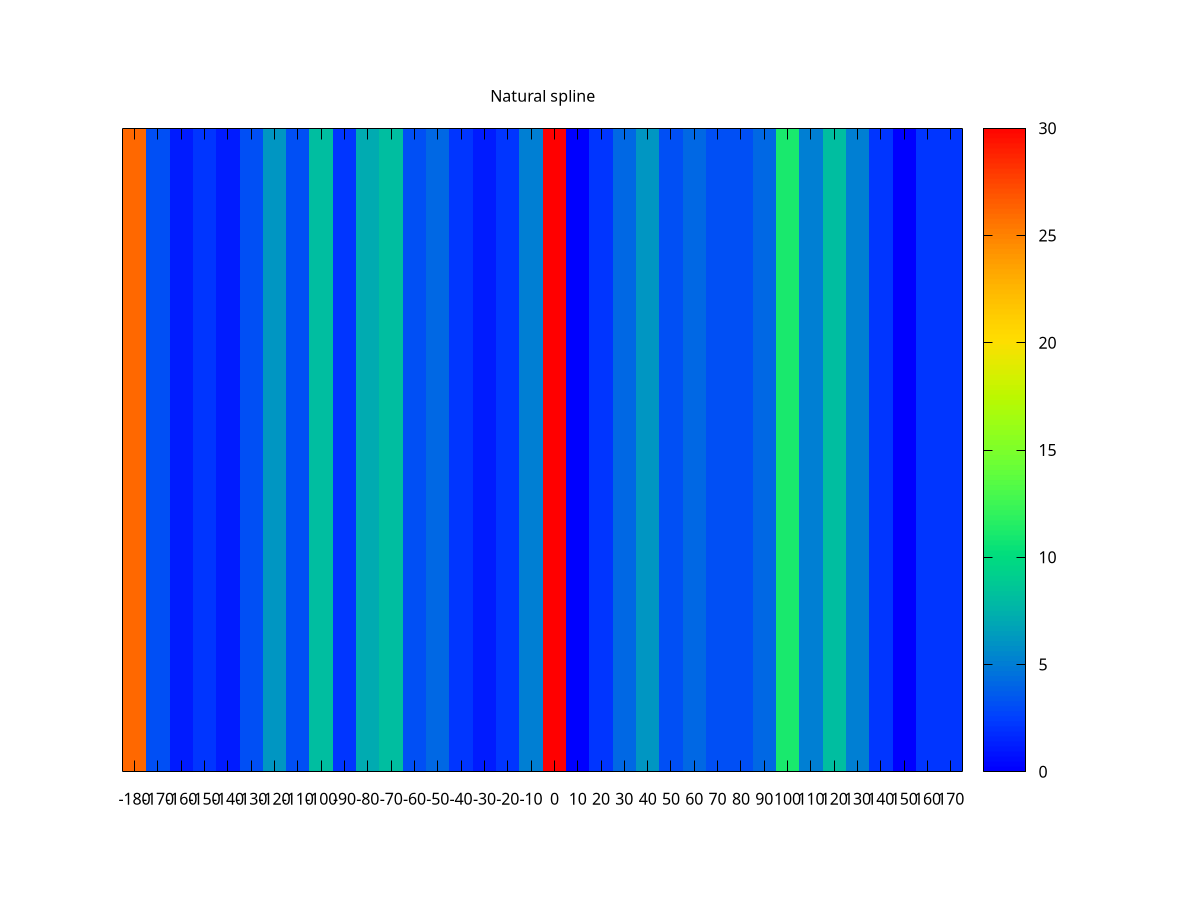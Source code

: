 # BCL generated heatmap
set terminal png enhanced transparent font "Arial,12" size 1080,800
set output "heatmap.png"
set encoding iso_8859_1
set view map
set title "Natural spline"
unset key

set xrange [ -0.5 : 35.5 ]
set xtics rotate by 0 (" -180 " 0, " -170 " 1, " -160 " 2, " -150 " 3, " -140 " 4, " -130 " 5, " -120 " 6, " -110 " 7, " -100 " 8, " -90 " 9, " -80 " 10, " -70 " 11, " -60 " 12, " -50 " 13, " -40 " 14, " -30 " 15, " -20 " 16, " -10 " 17, " 0 " 18, " 10 " 19, " 20 " 20, " 30 " 21, " 40 " 22, " 50 " 23, " 60 " 24, " 70 " 25, " 80 " 26, " 90 " 27, " 100 " 28, " 110 " 29, " 120 " 30, " 130 " 31, " 140 " 32, " 150 " 33, " 160 " 34, " 170 " 35)
set yrange [ -0.5 : 1.5 ]
set noytics
set cbrange [ * : * ]
#set cbtics 1
#set format cb "%3.1f"

set palette rgbformulae 22, 13, -31
splot '-' using 1:2:3 with image
# number x values 36
# number y values 2
0	0 	26
1	0 	3
2	0 	1
3	0 	2
4	0 	1
5	0 	3
6	0 	6
7	0 	3
8	0 	8
9	0 	2
10	0 	7
11	0 	8
12	0 	3
13	0 	4
14	0 	2
15	0 	1
16	0 	2
17	0 	5
18	0 	30
19	0 	0
20	0 	2
21	0 	4
22	0 	6
23	0 	3
24	0 	4
25	0 	3
26	0 	3
27	0 	4
28	0 	11
29	0 	5
30	0 	8
31	0 	5
32	0 	2
33	0 	0
34	0 	2
35	0 	2

0	1 	26
1	1 	3
2	1 	1
3	1 	2
4	1 	1
5	1 	3
6	1 	6
7	1 	3
8	1 	8
9	1 	2
10	1 	7
11	1 	8
12	1 	3
13	1 	4
14	1 	2
15	1 	1
16	1 	2
17	1 	5
18	1 	30
19	1 	0
20	1 	2
21	1 	4
22	1 	6
23	1 	3
24	1 	4
25	1 	3
26	1 	3
27	1 	4
28	1 	11
29	1 	5
30	1 	8
31	1 	5
32	1 	2
33	1 	0
34	1 	2
35	1 	2

e
